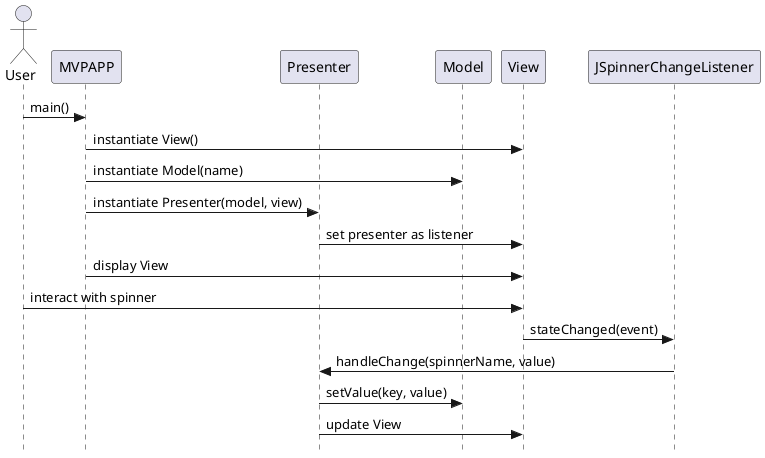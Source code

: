 @startuml mvp_sequence_diagram 2

actor User
skinparam style strictuml
participant MVPAPP
participant Presenter
participant Model
participant View
participant JSpinnerChangeListener

User -> MVPAPP: main()
MVPAPP -> View: instantiate View()
MVPAPP -> Model: instantiate Model(name)
MVPAPP -> Presenter: instantiate Presenter(model, view)
Presenter -> View: set presenter as listener 
MVPAPP -> View: display View

User -> View: interact with spinner
View -> JSpinnerChangeListener: stateChanged(event)
JSpinnerChangeListener -> Presenter: handleChange(spinnerName, value)
Presenter -> Model: setValue(key, value)
Presenter -> View: update View 

@enduml
